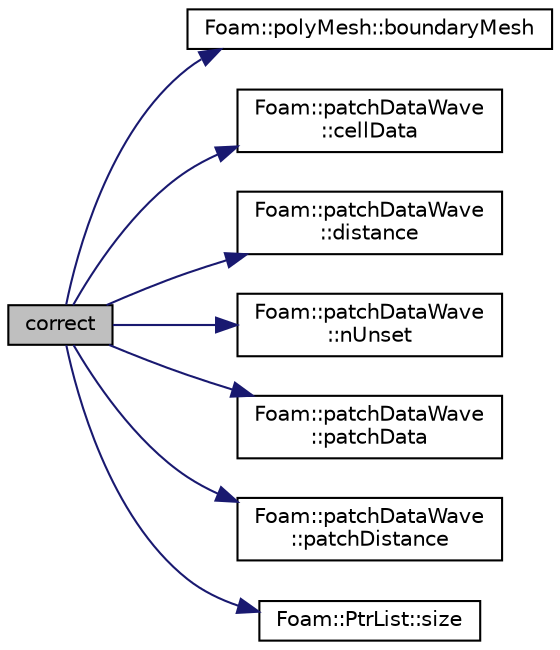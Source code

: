 digraph "correct"
{
  bgcolor="transparent";
  edge [fontname="Helvetica",fontsize="10",labelfontname="Helvetica",labelfontsize="10"];
  node [fontname="Helvetica",fontsize="10",shape=record];
  rankdir="LR";
  Node1 [label="correct",height=0.2,width=0.4,color="black", fillcolor="grey75", style="filled", fontcolor="black"];
  Node1 -> Node2 [color="midnightblue",fontsize="10",style="solid",fontname="Helvetica"];
  Node2 [label="Foam::polyMesh::boundaryMesh",height=0.2,width=0.4,color="black",URL="$a01917.html#a6b7f5ba89250dbd7a1c6c7860ab60fe3",tooltip="Return boundary mesh. "];
  Node1 -> Node3 [color="midnightblue",fontsize="10",style="solid",fontname="Helvetica"];
  Node3 [label="Foam::patchDataWave\l::cellData",height=0.2,width=0.4,color="black",URL="$a01789.html#ace139c3474455c11ba9204237d182f04"];
  Node1 -> Node4 [color="midnightblue",fontsize="10",style="solid",fontname="Helvetica"];
  Node4 [label="Foam::patchDataWave\l::distance",height=0.2,width=0.4,color="black",URL="$a01789.html#a0f902fe6d5469f0d83caaa68cb635fb7"];
  Node1 -> Node5 [color="midnightblue",fontsize="10",style="solid",fontname="Helvetica"];
  Node5 [label="Foam::patchDataWave\l::nUnset",height=0.2,width=0.4,color="black",URL="$a01789.html#a6f7e11cc8e721ec61dc51f8dfc77b4f5"];
  Node1 -> Node6 [color="midnightblue",fontsize="10",style="solid",fontname="Helvetica"];
  Node6 [label="Foam::patchDataWave\l::patchData",height=0.2,width=0.4,color="black",URL="$a01789.html#aaf28253c32556fff56536c11874f8853"];
  Node1 -> Node7 [color="midnightblue",fontsize="10",style="solid",fontname="Helvetica"];
  Node7 [label="Foam::patchDataWave\l::patchDistance",height=0.2,width=0.4,color="black",URL="$a01789.html#aad34cd2de327f0d73e0eadfaee4b4078"];
  Node1 -> Node8 [color="midnightblue",fontsize="10",style="solid",fontname="Helvetica"];
  Node8 [label="Foam::PtrList::size",height=0.2,width=0.4,color="black",URL="$a02033.html#a723361dc2020160f5492e8fe2d09fa44",tooltip="Return the number of elements in the PtrList. "];
}
